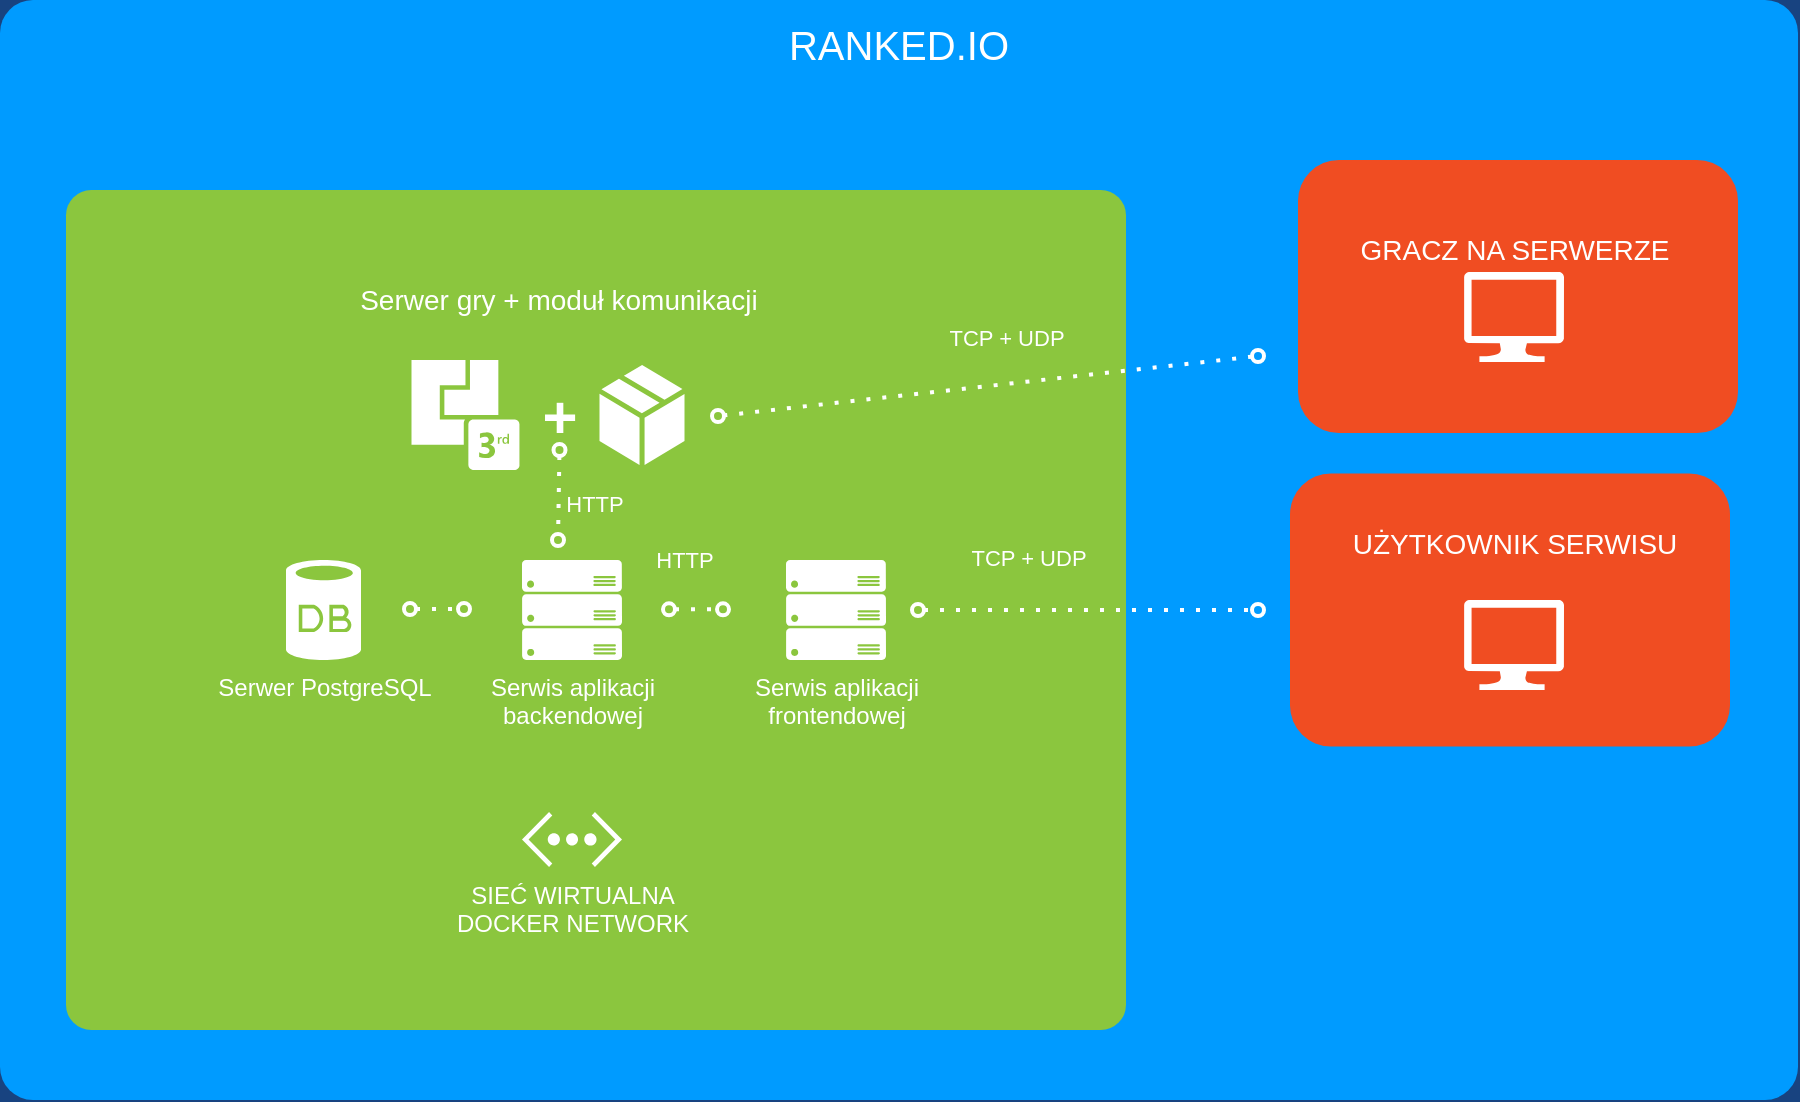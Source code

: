 <mxfile version="14.6.13" type="device"><diagram name="Page-1" id="7a6c530e-6e37-e111-ec74-82921da8cc10"><mxGraphModel dx="1422" dy="762" grid="1" gridSize="10" guides="1" tooltips="1" connect="1" arrows="1" fold="1" page="1" pageScale="1.5" pageWidth="1169" pageHeight="826" background="#184380" math="0" shadow="0"><root><mxCell id="0" style=";html=1;"/><mxCell id="1" style=";html=1;" parent="0"/><mxCell id="23046e2b9bb16c14-116" value="RANKED.IO&lt;br&gt;" style="whiteSpace=wrap;html=1;rounded=1;shadow=0;strokeColor=none;strokeWidth=2;fillColor=#009BFF;fontSize=20;fontColor=#FFFFFF;align=center;arcSize=3;verticalAlign=top;spacingTop=4;" parent="1" vertex="1"><mxGeometry x="291" y="200" width="899" height="550" as="geometry"/></mxCell><mxCell id="23046e2b9bb16c14-27" value="" style="rounded=1;whiteSpace=wrap;html=1;shadow=0;strokeWidth=2;fillColor=#8BC63E;fontSize=12;fontColor=#000000;align=center;strokeColor=none;arcSize=3;" parent="1" vertex="1"><mxGeometry x="324" y="295" width="530" height="420" as="geometry"/></mxCell><mxCell id="oamBAp9HQ8dQ2gmu0qvT-1" value="" style="rounded=1;whiteSpace=wrap;html=1;strokeColor=none;rotation=0;fillColor=#F04D22;" vertex="1" parent="1"><mxGeometry x="940" y="280" width="220" height="136.5" as="geometry"/></mxCell><mxCell id="23046e2b9bb16c14-90" value="&lt;font style=&quot;font-size: 14px&quot;&gt;GRACZ NA SERWERZE&lt;/font&gt;" style="verticalLabelPosition=top;html=1;verticalAlign=bottom;strokeColor=none;shape=mxgraph.azure.computer;rounded=0;shadow=0;fontSize=10;fontColor=#FFFFFF;align=center;labelPosition=center;fillColor=#FFFFFF;" parent="1" vertex="1"><mxGeometry x="1023" y="336" width="50" height="45" as="geometry"/></mxCell><mxCell id="oamBAp9HQ8dQ2gmu0qvT-11" value="&lt;font color=&quot;#ffffff&quot;&gt;Serwer&amp;nbsp;PostgreSQL&lt;/font&gt;" style="verticalLabelPosition=bottom;html=1;verticalAlign=top;align=center;strokeColor=none;shape=mxgraph.azure.database;rounded=1;" vertex="1" parent="1"><mxGeometry x="434" y="480" width="37.5" height="50" as="geometry"/></mxCell><mxCell id="oamBAp9HQ8dQ2gmu0qvT-12" value="&lt;font color=&quot;#ffffff&quot;&gt;SIEĆ WIRTUALNA&lt;br&gt;DOCKER NETWORK&lt;br&gt;&lt;br&gt;&lt;/font&gt;" style="verticalLabelPosition=bottom;html=1;verticalAlign=top;align=center;strokeColor=none;shape=mxgraph.azure.virtual_network;pointerEvents=1;rounded=1;fillColor=#FFFFFF;" vertex="1" parent="1"><mxGeometry x="552" y="606" width="50" height="27.5" as="geometry"/></mxCell><mxCell id="oamBAp9HQ8dQ2gmu0qvT-13" value="&lt;font color=&quot;#ffffff&quot;&gt;Serwis aplikacji&lt;br&gt;backendowej&lt;br&gt;&lt;br&gt;&lt;/font&gt;" style="verticalLabelPosition=bottom;html=1;verticalAlign=top;align=center;strokeColor=none;shape=mxgraph.azure.server_rack;rounded=1;fillColor=#FFFFFF;" vertex="1" parent="1"><mxGeometry x="552" y="480" width="50" height="50" as="geometry"/></mxCell><mxCell id="oamBAp9HQ8dQ2gmu0qvT-14" value="&lt;font color=&quot;#ffffff&quot;&gt;Serwis aplikacji&lt;br&gt;frontendowej&lt;br&gt;&lt;br&gt;&lt;/font&gt;" style="verticalLabelPosition=bottom;html=1;verticalAlign=top;align=center;strokeColor=none;shape=mxgraph.azure.server_rack;rounded=1;fillColor=#FFFFFF;" vertex="1" parent="1"><mxGeometry x="684" y="480" width="50" height="50" as="geometry"/></mxCell><mxCell id="oamBAp9HQ8dQ2gmu0qvT-16" value="&lt;font style=&quot;font-size: 14px&quot;&gt;&lt;br&gt;&lt;/font&gt;" style="shadow=0;html=1;strokeColor=none;fillColor=#FFFFFF;labelPosition=center;verticalLabelPosition=top;verticalAlign=bottom;shape=mxgraph.office.communications.3rd_party_integration;rounded=0;fontSize=10;fontColor=#FFFFFF;align=center;" vertex="1" parent="1"><mxGeometry x="496.75" y="380" width="54" height="55" as="geometry"/></mxCell><mxCell id="oamBAp9HQ8dQ2gmu0qvT-17" value="+" style="text;html=1;strokeColor=none;fillColor=none;align=center;verticalAlign=middle;whiteSpace=wrap;rounded=1;shadow=0;fontSize=30;fontColor=#FFFFFF;fontStyle=1" vertex="1" parent="1"><mxGeometry x="550.75" y="390" width="40" height="35" as="geometry"/></mxCell><mxCell id="oamBAp9HQ8dQ2gmu0qvT-18" value="" style="verticalLabelPosition=bottom;html=1;verticalAlign=top;align=center;strokeColor=none;shape=mxgraph.azure.cloud_service_package_file;rounded=1;fillColor=#FFFFFF;" vertex="1" parent="1"><mxGeometry x="590.75" y="382.5" width="42.5" height="50" as="geometry"/></mxCell><mxCell id="oamBAp9HQ8dQ2gmu0qvT-19" value="" style="endArrow=oval;dashed=1;html=1;dashPattern=1 3;strokeWidth=2;endFill=0;strokeColor=#FFFFFF;startArrow=oval;startFill=0;" edge="1" parent="1"><mxGeometry width="50" height="50" relative="1" as="geometry"><mxPoint x="496" y="504.5" as="sourcePoint"/><mxPoint x="523" y="504.5" as="targetPoint"/></mxGeometry></mxCell><mxCell id="oamBAp9HQ8dQ2gmu0qvT-20" value="" style="endArrow=oval;dashed=1;html=1;dashPattern=1 3;strokeWidth=2;endFill=0;strokeColor=#FFFFFF;startArrow=oval;startFill=0;" edge="1" parent="1"><mxGeometry width="50" height="50" relative="1" as="geometry"><mxPoint x="625.5" y="504.66" as="sourcePoint"/><mxPoint x="652.5" y="504.66" as="targetPoint"/></mxGeometry></mxCell><mxCell id="oamBAp9HQ8dQ2gmu0qvT-22" value="" style="endArrow=oval;dashed=1;html=1;dashPattern=1 3;strokeWidth=2;endFill=0;strokeColor=#FFFFFF;exitX=0.5;exitY=1;exitDx=0;exitDy=0;startArrow=oval;startFill=0;" edge="1" parent="1" source="oamBAp9HQ8dQ2gmu0qvT-17"><mxGeometry width="50" height="50" relative="1" as="geometry"><mxPoint x="576.5" y="449" as="sourcePoint"/><mxPoint x="570" y="470" as="targetPoint"/></mxGeometry></mxCell><mxCell id="oamBAp9HQ8dQ2gmu0qvT-27" value="&lt;font color=&quot;#ffffff&quot;&gt;&lt;span style=&quot;font-size: 14px&quot;&gt;Serwer gry + moduł komunikacji&lt;br&gt;&lt;br&gt;&lt;/span&gt;&lt;/font&gt;" style="text;html=1;strokeColor=none;fillColor=none;align=center;verticalAlign=middle;whiteSpace=wrap;rounded=0;" vertex="1" parent="1"><mxGeometry x="463.25" y="348" width="215" height="20" as="geometry"/></mxCell><mxCell id="oamBAp9HQ8dQ2gmu0qvT-30" value="" style="rounded=1;whiteSpace=wrap;html=1;strokeColor=none;rotation=0;fillColor=#F04D22;" vertex="1" parent="1"><mxGeometry x="936" y="436.75" width="220" height="136.5" as="geometry"/></mxCell><mxCell id="oamBAp9HQ8dQ2gmu0qvT-3" value="&lt;font style=&quot;font-size: 14px&quot;&gt;&lt;font color=&quot;#ffffff&quot;&gt;UŻYTKOWNIK SERWISU&lt;br&gt;&lt;/font&gt;&lt;br&gt;&lt;/font&gt;" style="verticalLabelPosition=top;html=1;verticalAlign=bottom;shape=mxgraph.azure.computer;rounded=0;shadow=0;fontSize=10;align=center;labelPosition=center;strokeColor=none;fillColor=#FFFFFF;" vertex="1" parent="1"><mxGeometry x="1023" y="500" width="50" height="45" as="geometry"/></mxCell><mxCell id="oamBAp9HQ8dQ2gmu0qvT-33" value="" style="endArrow=oval;dashed=1;html=1;dashPattern=1 3;strokeWidth=2;endFill=0;strokeColor=#FFFFFF;startArrow=oval;startFill=0;" edge="1" parent="1"><mxGeometry width="50" height="50" relative="1" as="geometry"><mxPoint x="920" y="378" as="sourcePoint"/><mxPoint x="650" y="408" as="targetPoint"/></mxGeometry></mxCell><mxCell id="oamBAp9HQ8dQ2gmu0qvT-34" value="TCP + UDP" style="edgeLabel;html=1;align=center;verticalAlign=middle;resizable=0;points=[];labelBackgroundColor=none;fontColor=#FFFFFF;" vertex="1" connectable="0" parent="oamBAp9HQ8dQ2gmu0qvT-33"><mxGeometry x="-0.177" y="2" relative="1" as="geometry"><mxPoint x="-15" y="-24" as="offset"/></mxGeometry></mxCell><mxCell id="oamBAp9HQ8dQ2gmu0qvT-35" value="HTTP" style="edgeLabel;html=1;align=center;verticalAlign=middle;resizable=0;points=[];labelBackgroundColor=none;fontColor=#FFFFFF;" vertex="1" connectable="0" parent="1"><mxGeometry x="633.247" y="479.999" as="geometry"/></mxCell><mxCell id="oamBAp9HQ8dQ2gmu0qvT-36" value="" style="endArrow=oval;dashed=1;html=1;dashPattern=1 3;strokeWidth=2;endFill=0;strokeColor=#FFFFFF;startArrow=oval;startFill=0;" edge="1" parent="1"><mxGeometry width="50" height="50" relative="1" as="geometry"><mxPoint x="750" y="505" as="sourcePoint"/><mxPoint x="920" y="505" as="targetPoint"/></mxGeometry></mxCell><mxCell id="oamBAp9HQ8dQ2gmu0qvT-37" value="TCP + UDP" style="edgeLabel;html=1;align=center;verticalAlign=middle;resizable=0;points=[];labelBackgroundColor=none;fontColor=#FFFFFF;" vertex="1" connectable="0" parent="oamBAp9HQ8dQ2gmu0qvT-36"><mxGeometry x="-0.177" y="2" relative="1" as="geometry"><mxPoint x="-15" y="-24" as="offset"/></mxGeometry></mxCell><mxCell id="oamBAp9HQ8dQ2gmu0qvT-38" value="HTTP" style="edgeLabel;html=1;align=center;verticalAlign=middle;resizable=0;points=[];labelBackgroundColor=none;fontColor=#FFFFFF;" vertex="1" connectable="0" parent="1"><mxGeometry x="649.997" y="489.999" as="geometry"><mxPoint x="-62" y="-38" as="offset"/></mxGeometry></mxCell></root></mxGraphModel></diagram></mxfile>